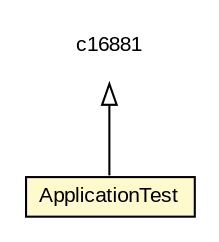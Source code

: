 #!/usr/local/bin/dot
#
# Class diagram 
# Generated by UMLGraph version R5_6-24-gf6e263 (http://www.umlgraph.org/)
#

digraph G {
	edge [fontname="arial",fontsize=10,labelfontname="arial",labelfontsize=10];
	node [fontname="arial",fontsize=10,shape=plaintext];
	nodesep=0.25;
	ranksep=0.5;
	// org.osmdroid.forge.app.ApplicationTest
	c16812 [label=<<table title="org.osmdroid.forge.app.ApplicationTest" border="0" cellborder="1" cellspacing="0" cellpadding="2" port="p" bgcolor="lemonChiffon" href="./ApplicationTest.html">
		<tr><td><table border="0" cellspacing="0" cellpadding="1">
<tr><td align="center" balign="center"> ApplicationTest </td></tr>
		</table></td></tr>
		</table>>, URL="./ApplicationTest.html", fontname="arial", fontcolor="black", fontsize=10.0];
	//org.osmdroid.forge.app.ApplicationTest extends <any>
	c16881:p -> c16812:p [dir=back,arrowtail=empty];
}

